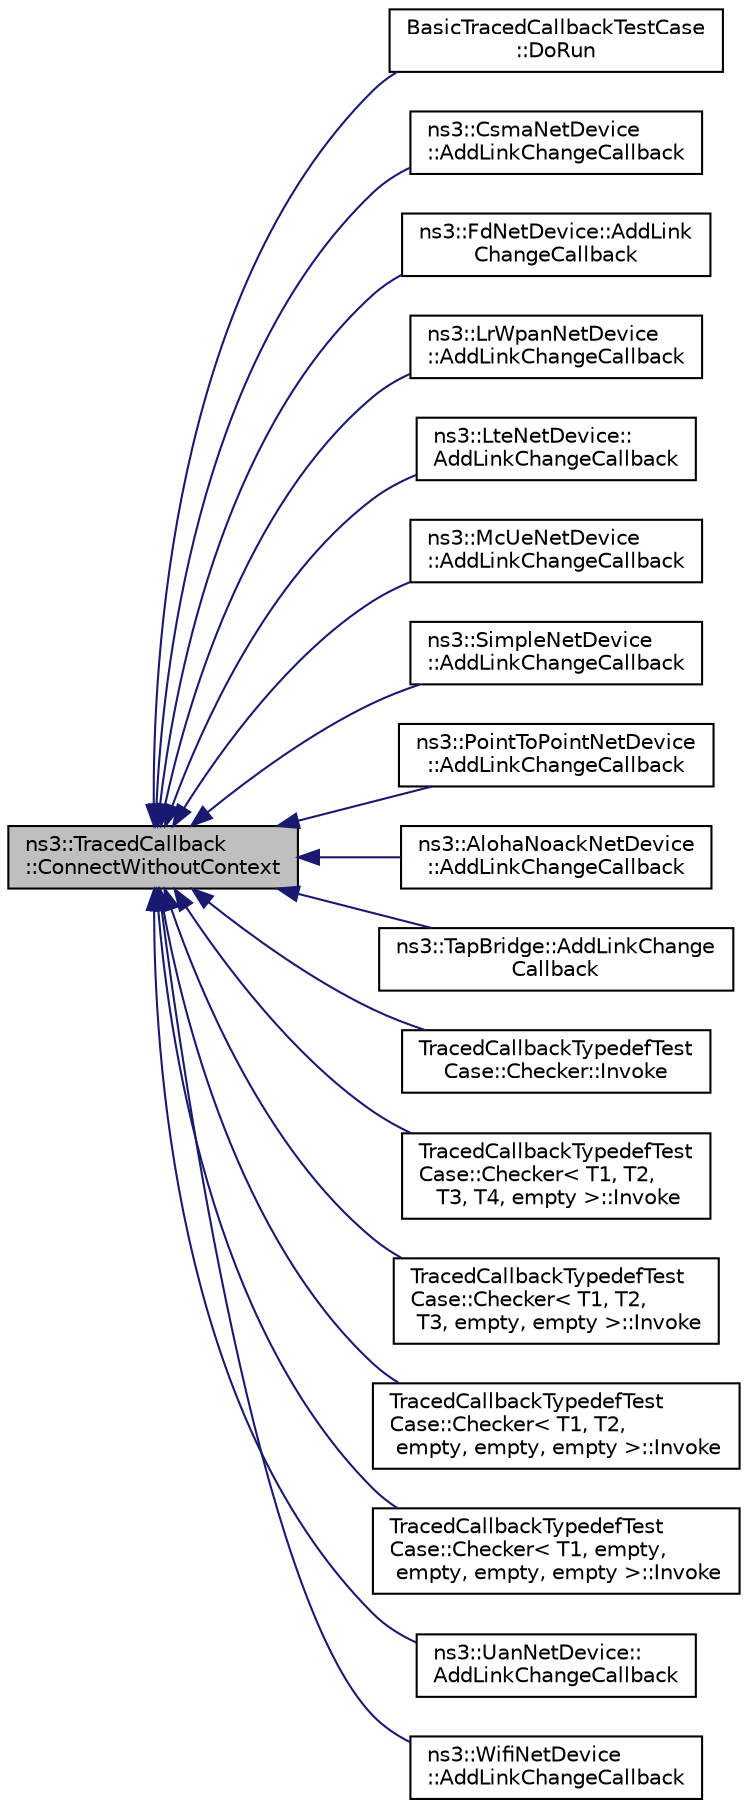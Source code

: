 digraph "ns3::TracedCallback::ConnectWithoutContext"
{
  edge [fontname="Helvetica",fontsize="10",labelfontname="Helvetica",labelfontsize="10"];
  node [fontname="Helvetica",fontsize="10",shape=record];
  rankdir="LR";
  Node1 [label="ns3::TracedCallback\l::ConnectWithoutContext",height=0.2,width=0.4,color="black", fillcolor="grey75", style="filled", fontcolor="black"];
  Node1 -> Node2 [dir="back",color="midnightblue",fontsize="10",style="solid"];
  Node2 [label="BasicTracedCallbackTestCase\l::DoRun",height=0.2,width=0.4,color="black", fillcolor="white", style="filled",URL="$d4/d43/classBasicTracedCallbackTestCase.html#ad4436cb611a61683726c3c2ea2a7aff0",tooltip="Implementation to actually run this TestCase. "];
  Node1 -> Node3 [dir="back",color="midnightblue",fontsize="10",style="solid"];
  Node3 [label="ns3::CsmaNetDevice\l::AddLinkChangeCallback",height=0.2,width=0.4,color="black", fillcolor="white", style="filled",URL="$d4/df2/classns3_1_1CsmaNetDevice.html#a9d03e26036a3f29d584baa12bd7e14a5"];
  Node1 -> Node4 [dir="back",color="midnightblue",fontsize="10",style="solid"];
  Node4 [label="ns3::FdNetDevice::AddLink\lChangeCallback",height=0.2,width=0.4,color="black", fillcolor="white", style="filled",URL="$d1/d50/classns3_1_1FdNetDevice.html#a997b2f4def41dafb904ccdb11b19b51d"];
  Node1 -> Node5 [dir="back",color="midnightblue",fontsize="10",style="solid"];
  Node5 [label="ns3::LrWpanNetDevice\l::AddLinkChangeCallback",height=0.2,width=0.4,color="black", fillcolor="white", style="filled",URL="$dd/d73/classns3_1_1LrWpanNetDevice.html#a04bb26b1133de236bc1b13d2f0812f48"];
  Node1 -> Node6 [dir="back",color="midnightblue",fontsize="10",style="solid"];
  Node6 [label="ns3::LteNetDevice::\lAddLinkChangeCallback",height=0.2,width=0.4,color="black", fillcolor="white", style="filled",URL="$dd/dc4/classns3_1_1LteNetDevice.html#ac140a0b056c409912da95a5a0960e4ec"];
  Node1 -> Node7 [dir="back",color="midnightblue",fontsize="10",style="solid"];
  Node7 [label="ns3::McUeNetDevice\l::AddLinkChangeCallback",height=0.2,width=0.4,color="black", fillcolor="white", style="filled",URL="$df/df3/classns3_1_1McUeNetDevice.html#aa7e4e11d07374b3a4c57e751a5d49897"];
  Node1 -> Node8 [dir="back",color="midnightblue",fontsize="10",style="solid"];
  Node8 [label="ns3::SimpleNetDevice\l::AddLinkChangeCallback",height=0.2,width=0.4,color="black", fillcolor="white", style="filled",URL="$d2/d8f/classns3_1_1SimpleNetDevice.html#a85b4dd806dece39ff9c3902ed3456b04"];
  Node1 -> Node9 [dir="back",color="midnightblue",fontsize="10",style="solid"];
  Node9 [label="ns3::PointToPointNetDevice\l::AddLinkChangeCallback",height=0.2,width=0.4,color="black", fillcolor="white", style="filled",URL="$db/d2f/classns3_1_1PointToPointNetDevice.html#ac77cef9b09811c3587f94761d696d586"];
  Node1 -> Node10 [dir="back",color="midnightblue",fontsize="10",style="solid"];
  Node10 [label="ns3::AlohaNoackNetDevice\l::AddLinkChangeCallback",height=0.2,width=0.4,color="black", fillcolor="white", style="filled",URL="$d1/dd6/classns3_1_1AlohaNoackNetDevice.html#afef86a68717e7cc35eba603e44155e95"];
  Node1 -> Node11 [dir="back",color="midnightblue",fontsize="10",style="solid"];
  Node11 [label="ns3::TapBridge::AddLinkChange\lCallback",height=0.2,width=0.4,color="black", fillcolor="white", style="filled",URL="$d3/d97/classns3_1_1TapBridge.html#a3f2e72b395d83fff19e5f3a09298aef3"];
  Node1 -> Node12 [dir="back",color="midnightblue",fontsize="10",style="solid"];
  Node12 [label="TracedCallbackTypedefTest\lCase::Checker::Invoke",height=0.2,width=0.4,color="black", fillcolor="white", style="filled",URL="$dd/d13/classTracedCallbackTypedefTestCase_1_1Checker.html#a564cf1ac68de1199f7b1731e8cbec053"];
  Node1 -> Node13 [dir="back",color="midnightblue",fontsize="10",style="solid"];
  Node13 [label="TracedCallbackTypedefTest\lCase::Checker\< T1, T2,\l T3, T4, empty \>::Invoke",height=0.2,width=0.4,color="black", fillcolor="white", style="filled",URL="$d3/d88/classTracedCallbackTypedefTestCase_1_1Checker_3_01T1_00_01T2_00_01T3_00_01T4_00_01empty_01_4.html#abaa74f06711d6a83eaa98bca033e776e"];
  Node1 -> Node14 [dir="back",color="midnightblue",fontsize="10",style="solid"];
  Node14 [label="TracedCallbackTypedefTest\lCase::Checker\< T1, T2,\l T3, empty, empty \>::Invoke",height=0.2,width=0.4,color="black", fillcolor="white", style="filled",URL="$d1/d91/classTracedCallbackTypedefTestCase_1_1Checker_3_01T1_00_01T2_00_01T3_00_01empty_00_01empty_01_4.html#a3e6a2c19aa4ec03b8411314e8474b0c3"];
  Node1 -> Node15 [dir="back",color="midnightblue",fontsize="10",style="solid"];
  Node15 [label="TracedCallbackTypedefTest\lCase::Checker\< T1, T2,\l empty, empty, empty \>::Invoke",height=0.2,width=0.4,color="black", fillcolor="white", style="filled",URL="$d9/dee/classTracedCallbackTypedefTestCase_1_1Checker_3_01T1_00_01T2_00_01empty_00_01empty_00_01empty_01_4.html#a3411001619fa0e25c51fa95cc6bbe378"];
  Node1 -> Node16 [dir="back",color="midnightblue",fontsize="10",style="solid"];
  Node16 [label="TracedCallbackTypedefTest\lCase::Checker\< T1, empty,\l empty, empty, empty \>::Invoke",height=0.2,width=0.4,color="black", fillcolor="white", style="filled",URL="$de/da0/classTracedCallbackTypedefTestCase_1_1Checker_3_01T1_00_01empty_00_01empty_00_01empty_00_01empty_01_4.html#aceeb5228d70d0f5110a05c19424bb2e6"];
  Node1 -> Node17 [dir="back",color="midnightblue",fontsize="10",style="solid"];
  Node17 [label="ns3::UanNetDevice::\lAddLinkChangeCallback",height=0.2,width=0.4,color="black", fillcolor="white", style="filled",URL="$d3/d57/classns3_1_1UanNetDevice.html#ac2a471c884f18f1c5779503371bdf3cc"];
  Node1 -> Node18 [dir="back",color="midnightblue",fontsize="10",style="solid"];
  Node18 [label="ns3::WifiNetDevice\l::AddLinkChangeCallback",height=0.2,width=0.4,color="black", fillcolor="white", style="filled",URL="$df/d58/classns3_1_1WifiNetDevice.html#ade74f6040652546bec8fdff91ae76025"];
}
